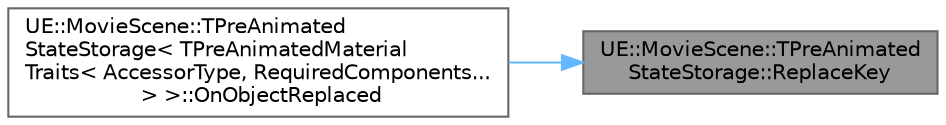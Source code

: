 digraph "UE::MovieScene::TPreAnimatedStateStorage::ReplaceKey"
{
 // INTERACTIVE_SVG=YES
 // LATEX_PDF_SIZE
  bgcolor="transparent";
  edge [fontname=Helvetica,fontsize=10,labelfontname=Helvetica,labelfontsize=10];
  node [fontname=Helvetica,fontsize=10,shape=box,height=0.2,width=0.4];
  rankdir="RL";
  Node1 [id="Node000001",label="UE::MovieScene::TPreAnimated\lStateStorage::ReplaceKey",height=0.2,width=0.4,color="gray40", fillcolor="grey60", style="filled", fontcolor="black",tooltip="Replace the key associated with a particular storage index."];
  Node1 -> Node2 [id="edge1_Node000001_Node000002",dir="back",color="steelblue1",style="solid",tooltip=" "];
  Node2 [id="Node000002",label="UE::MovieScene::TPreAnimated\lStateStorage\< TPreAnimatedMaterial\lTraits\< AccessorType, RequiredComponents...\l \> \>::OnObjectReplaced",height=0.2,width=0.4,color="grey40", fillcolor="white", style="filled",URL="$d5/dd5/structUE_1_1MovieScene_1_1TPreAnimatedStateStorage.html#ae90009d9177d5bf79fef57d928b43b8b",tooltip=" "];
}
